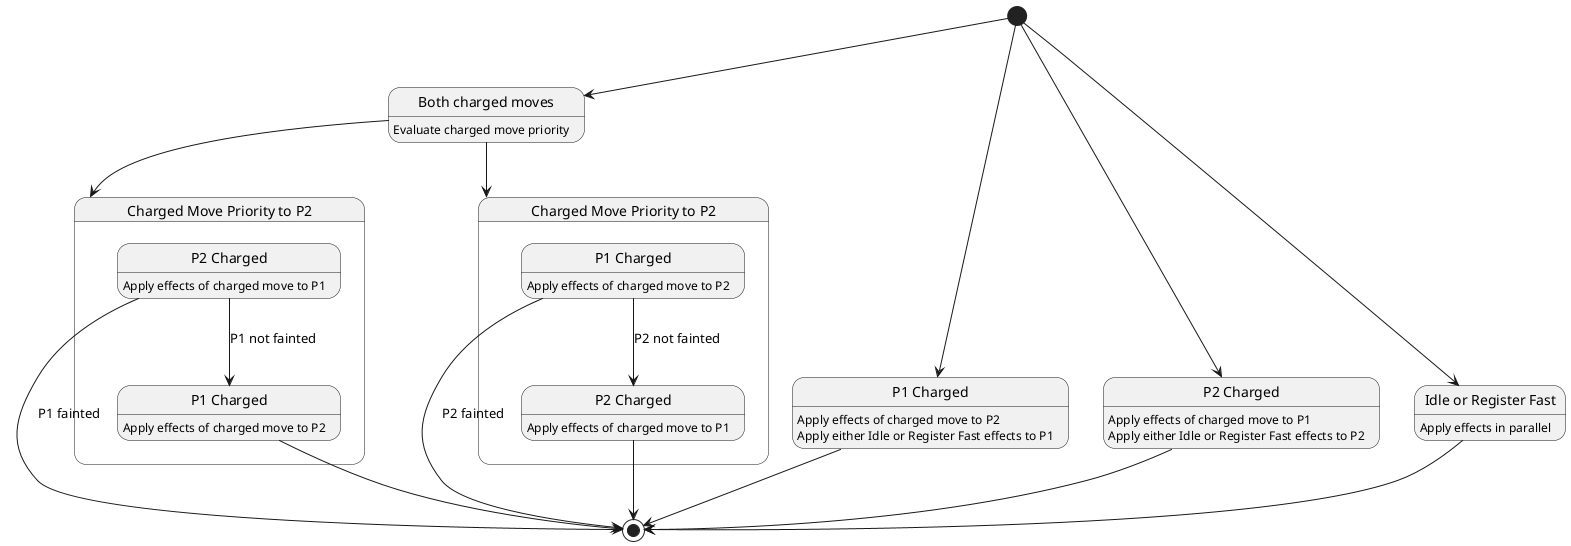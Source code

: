 @startuml

state "Both charged moves" as RCBoth
state "Charged Move Priority to P1" as CMP1
state "Charged Move Priority to P2" as CMP2
state "P1 Charged" as RC1
state "P2 Charged" as RC2
state "Idle or Register Fast" as IdleOrRF
RC1: Apply effects of charged move to P2\nApply either Idle or Register Fast effects to P1
RC2: Apply effects of charged move to P1\nApply either Idle or Register Fast effects to P2
RCBoth: Evaluate charged move priority

[*] --> IdleOrRF

[*] --> RC1
[*] --> RC2

[*] --> RCBoth

IdleOrRF --> [*]
IdleOrRF: Apply effects in parallel

RC1 --> [*]
RC2 --> [*]

RCBoth --> CMP1
RCBoth --> CMP2

state "Charged Move Priority to P2" as CMP1 {
  state "P1 Charged" as CMP1_P1
  state "P2 Charged" as CMP1_P2
  CMP1_P1: Apply effects of charged move to P2
  CMP1_P2: Apply effects of charged move to P1

  CMP1_P1 --> CMP1_P2 : P2 not fainted
}
CMP1_P1 --> [*] : P2 fainted
CMP1_P2 --> [*]

state "Charged Move Priority to P2" as CMP2 {
  state "P1 Charged" as CMP2_P1
  state "P2 Charged" as CMP2_P2
  CMP2_P1: Apply effects of charged move to P2
  CMP2_P2: Apply effects of charged move to P1

  CMP2_P2 --> CMP2_P1 : P1 not fainted
}
CMP2_P2 --> [*] : P1 fainted
CMP2_P1 --> [*]

@enduml
